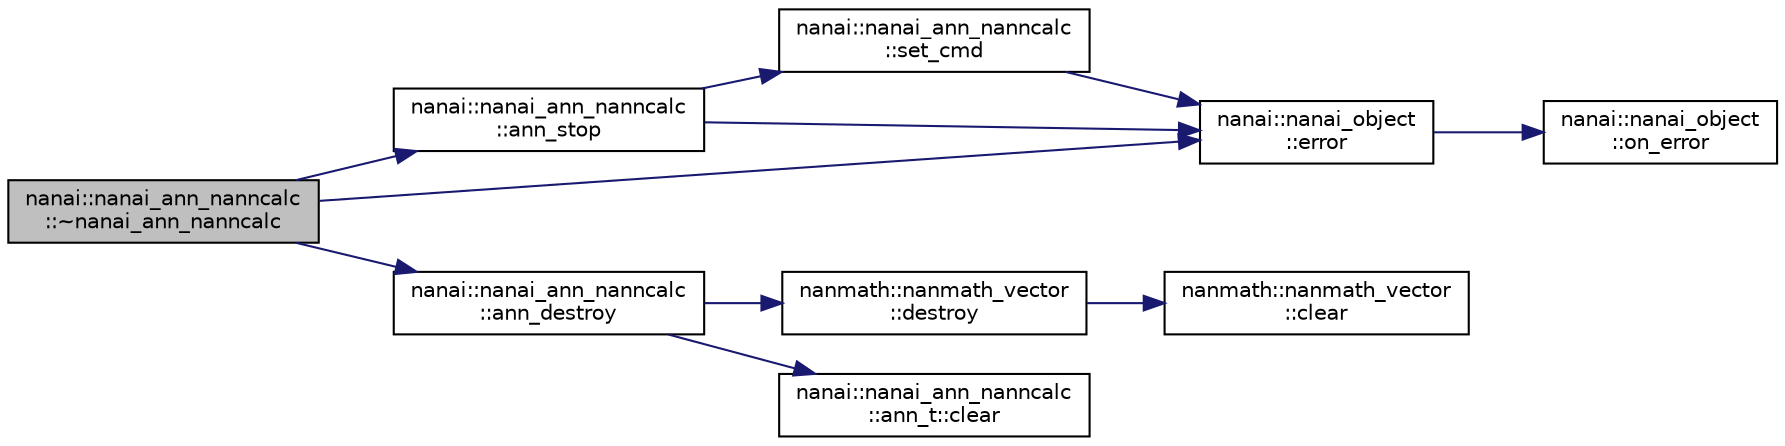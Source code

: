 digraph "nanai::nanai_ann_nanncalc::~nanai_ann_nanncalc"
{
  edge [fontname="Helvetica",fontsize="10",labelfontname="Helvetica",labelfontsize="10"];
  node [fontname="Helvetica",fontsize="10",shape=record];
  rankdir="LR";
  Node1 [label="nanai::nanai_ann_nanncalc\l::~nanai_ann_nanncalc",height=0.2,width=0.4,color="black", fillcolor="grey75", style="filled", fontcolor="black"];
  Node1 -> Node2 [color="midnightblue",fontsize="10",style="solid",fontname="Helvetica"];
  Node2 [label="nanai::nanai_ann_nanncalc\l::ann_stop",height=0.2,width=0.4,color="black", fillcolor="white", style="filled",URL="$classnanai_1_1nanai__ann__nanncalc.html#ab7c70e33ab6d4ddcc46fcbdd69a14281"];
  Node2 -> Node3 [color="midnightblue",fontsize="10",style="solid",fontname="Helvetica"];
  Node3 [label="nanai::nanai_ann_nanncalc\l::set_cmd",height=0.2,width=0.4,color="black", fillcolor="white", style="filled",URL="$classnanai_1_1nanai__ann__nanncalc.html#a0db0e8b62dbea77377e40a5d39f6265c"];
  Node3 -> Node4 [color="midnightblue",fontsize="10",style="solid",fontname="Helvetica"];
  Node4 [label="nanai::nanai_object\l::error",height=0.2,width=0.4,color="black", fillcolor="white", style="filled",URL="$classnanai_1_1nanai__object.html#a9b05c72f0058867e692dcbba020436c6"];
  Node4 -> Node5 [color="midnightblue",fontsize="10",style="solid",fontname="Helvetica"];
  Node5 [label="nanai::nanai_object\l::on_error",height=0.2,width=0.4,color="black", fillcolor="white", style="filled",URL="$classnanai_1_1nanai__object.html#a87f162335cead23a1409f7c0570a3284"];
  Node2 -> Node4 [color="midnightblue",fontsize="10",style="solid",fontname="Helvetica"];
  Node1 -> Node6 [color="midnightblue",fontsize="10",style="solid",fontname="Helvetica"];
  Node6 [label="nanai::nanai_ann_nanncalc\l::ann_destroy",height=0.2,width=0.4,color="black", fillcolor="white", style="filled",URL="$classnanai_1_1nanai__ann__nanncalc.html#a4fb9643a590238c96e8e387022626bd6"];
  Node6 -> Node7 [color="midnightblue",fontsize="10",style="solid",fontname="Helvetica"];
  Node7 [label="nanmath::nanmath_vector\l::destroy",height=0.2,width=0.4,color="black", fillcolor="white", style="filled",URL="$classnanmath_1_1nanmath__vector.html#a901586a8e1f67af4c1b5c7e5e4126dc0"];
  Node7 -> Node8 [color="midnightblue",fontsize="10",style="solid",fontname="Helvetica"];
  Node8 [label="nanmath::nanmath_vector\l::clear",height=0.2,width=0.4,color="black", fillcolor="white", style="filled",URL="$classnanmath_1_1nanmath__vector.html#a011d39d80690df03197309b2f09105a7"];
  Node6 -> Node9 [color="midnightblue",fontsize="10",style="solid",fontname="Helvetica"];
  Node9 [label="nanai::nanai_ann_nanncalc\l::ann_t::clear",height=0.2,width=0.4,color="black", fillcolor="white", style="filled",URL="$classnanai_1_1nanai__ann__nanncalc_1_1ann__t.html#acbeda89aa6636ea5e0e7d2ee711baaba"];
  Node1 -> Node4 [color="midnightblue",fontsize="10",style="solid",fontname="Helvetica"];
}
